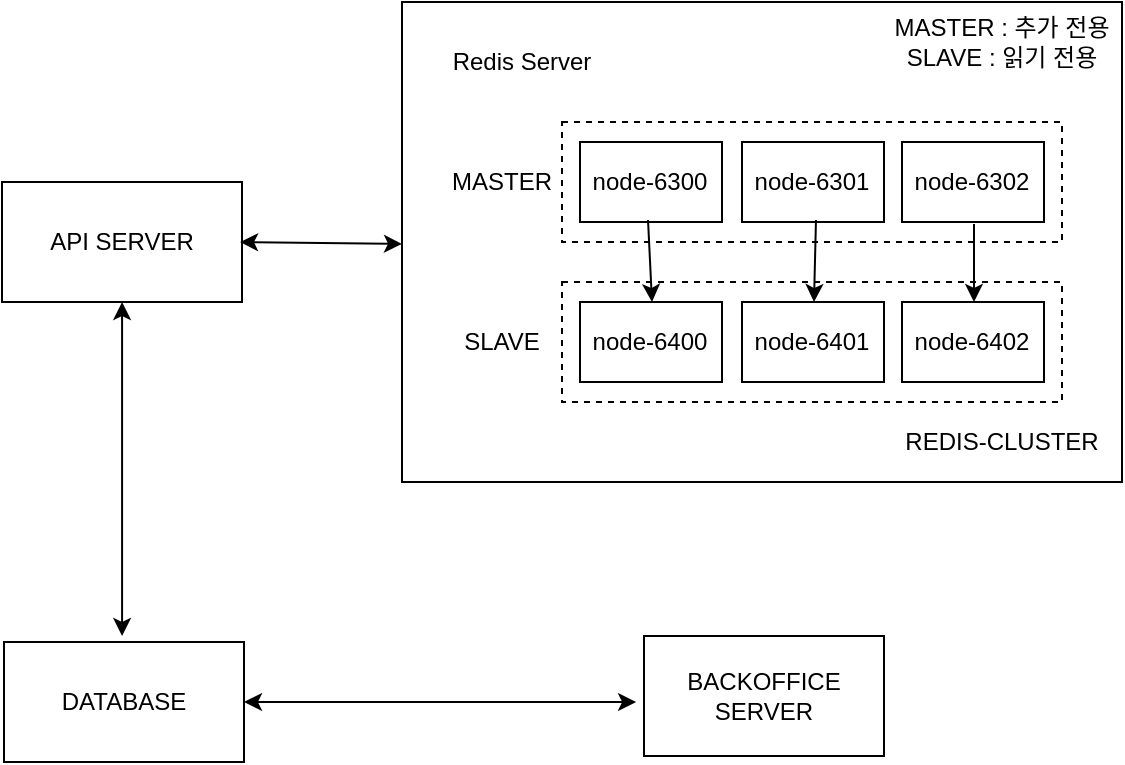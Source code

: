 <mxfile version="13.4.2" type="github">
  <diagram id="86bgMBfBINCYRn9DVZoG" name="Page-1">
    <mxGraphModel dx="1426" dy="754" grid="1" gridSize="10" guides="1" tooltips="1" connect="1" arrows="1" fold="1" page="1" pageScale="1" pageWidth="827" pageHeight="1169" math="0" shadow="0">
      <root>
        <mxCell id="0" />
        <mxCell id="1" parent="0" />
        <mxCell id="j66bdn4XvSr3jNr04f_p-7" value="" style="verticalLabelPosition=bottom;verticalAlign=top;html=1;shape=mxgraph.basic.rect;fillColor2=none;strokeWidth=1;size=20;indent=5;horizontal=1;" vertex="1" parent="1">
          <mxGeometry x="280" y="160" width="360" height="240" as="geometry" />
        </mxCell>
        <mxCell id="j66bdn4XvSr3jNr04f_p-19" value="" style="rounded=0;whiteSpace=wrap;html=1;dashed=1;" vertex="1" parent="1">
          <mxGeometry x="360" y="220" width="250" height="60" as="geometry" />
        </mxCell>
        <mxCell id="j66bdn4XvSr3jNr04f_p-36" style="edgeStyle=orthogonalEdgeStyle;rounded=0;orthogonalLoop=1;jettySize=auto;html=1;entryX=0.492;entryY=-0.05;entryDx=0;entryDy=0;entryPerimeter=0;startArrow=classic;startFill=1;" edge="1" parent="1" source="j66bdn4XvSr3jNr04f_p-1" target="j66bdn4XvSr3jNr04f_p-34">
          <mxGeometry relative="1" as="geometry" />
        </mxCell>
        <mxCell id="j66bdn4XvSr3jNr04f_p-1" value="" style="verticalLabelPosition=bottom;verticalAlign=top;html=1;shape=mxgraph.basic.rect;fillColor2=none;strokeWidth=1;size=20;indent=5;horizontal=1;" vertex="1" parent="1">
          <mxGeometry x="80" y="250" width="120" height="60" as="geometry" />
        </mxCell>
        <mxCell id="j66bdn4XvSr3jNr04f_p-4" value="API SERVER" style="text;html=1;strokeColor=none;fillColor=none;align=center;verticalAlign=middle;whiteSpace=wrap;rounded=0;" vertex="1" parent="1">
          <mxGeometry x="90" y="270" width="100" height="20" as="geometry" />
        </mxCell>
        <mxCell id="j66bdn4XvSr3jNr04f_p-8" value="Redis Server" style="text;html=1;strokeColor=none;fillColor=none;align=center;verticalAlign=middle;whiteSpace=wrap;rounded=0;" vertex="1" parent="1">
          <mxGeometry x="290" y="180" width="100" height="20" as="geometry" />
        </mxCell>
        <mxCell id="j66bdn4XvSr3jNr04f_p-10" value="MASTER" style="text;html=1;strokeColor=none;fillColor=none;align=center;verticalAlign=middle;whiteSpace=wrap;rounded=0;" vertex="1" parent="1">
          <mxGeometry x="280" y="240" width="100" height="20" as="geometry" />
        </mxCell>
        <mxCell id="j66bdn4XvSr3jNr04f_p-11" value="" style="verticalLabelPosition=bottom;verticalAlign=top;html=1;shape=mxgraph.basic.rect;fillColor2=none;strokeWidth=1;size=20;indent=5;horizontal=1;" vertex="1" parent="1">
          <mxGeometry x="369" y="230" width="71" height="40" as="geometry" />
        </mxCell>
        <mxCell id="j66bdn4XvSr3jNr04f_p-12" value="node-6300" style="text;html=1;strokeColor=none;fillColor=none;align=center;verticalAlign=middle;whiteSpace=wrap;rounded=0;" vertex="1" parent="1">
          <mxGeometry x="371" y="240" width="66" height="20" as="geometry" />
        </mxCell>
        <mxCell id="j66bdn4XvSr3jNr04f_p-15" value="" style="verticalLabelPosition=bottom;verticalAlign=top;html=1;shape=mxgraph.basic.rect;fillColor2=none;strokeWidth=1;size=20;indent=5;horizontal=1;" vertex="1" parent="1">
          <mxGeometry x="450" y="230" width="71" height="40" as="geometry" />
        </mxCell>
        <mxCell id="j66bdn4XvSr3jNr04f_p-16" value="node-6301" style="text;html=1;strokeColor=none;fillColor=none;align=center;verticalAlign=middle;whiteSpace=wrap;rounded=0;" vertex="1" parent="1">
          <mxGeometry x="452" y="240" width="66" height="20" as="geometry" />
        </mxCell>
        <mxCell id="j66bdn4XvSr3jNr04f_p-17" value="" style="verticalLabelPosition=bottom;verticalAlign=top;html=1;shape=mxgraph.basic.rect;fillColor2=none;strokeWidth=1;size=20;indent=5;horizontal=1;" vertex="1" parent="1">
          <mxGeometry x="530" y="230" width="71" height="40" as="geometry" />
        </mxCell>
        <mxCell id="j66bdn4XvSr3jNr04f_p-18" value="node-6302" style="text;html=1;strokeColor=none;fillColor=none;align=center;verticalAlign=middle;whiteSpace=wrap;rounded=0;" vertex="1" parent="1">
          <mxGeometry x="532" y="240" width="66" height="20" as="geometry" />
        </mxCell>
        <mxCell id="j66bdn4XvSr3jNr04f_p-20" value="" style="rounded=0;whiteSpace=wrap;html=1;dashed=1;" vertex="1" parent="1">
          <mxGeometry x="360" y="300" width="250" height="60" as="geometry" />
        </mxCell>
        <mxCell id="j66bdn4XvSr3jNr04f_p-21" value="SLAVE&lt;span style=&quot;color: rgba(0 , 0 , 0 , 0) ; font-family: monospace ; font-size: 0px&quot;&gt;%3CmxGraphModel%3E%3Croot%3E%3CmxCell%20id%3D%220%22%2F%3E%3CmxCell%20id%3D%221%22%20parent%3D%220%22%2F%3E%3CmxCell%20id%3D%222%22%20value%3D%22%22%20style%3D%22endArrow%3Dclassic%3Bhtml%3D1%3BexitX%3D0.521%3BexitY%3D0.975%3BexitDx%3D0%3BexitDy%3D0%3BexitPerimeter%3D0%3BentryX%3D0.507%3BentryY%3D-0.1%3BentryDx%3D0%3BentryDy%3D0%3BentryPerimeter%3D0%3B%22%20edge%3D%221%22%20parent%3D%221%22%3E%3CmxGeometry%20width%3D%2250%22%20height%3D%2250%22%20relative%3D%221%22%20as%3D%22geometry%22%3E%3CmxPoint%20x%3D%22486.991%22%20y%3D%22269%22%20as%3D%22sourcePoint%22%2F%3E%3CmxPoint%20x%3D%22485.997%22%20y%3D%22306%22%20as%3D%22targetPoint%22%2F%3E%3C%2FmxGeometry%3E%3C%2FmxCell%3E%3C%2Froot%3E%3C%2FmxGraphModel%3E&lt;/span&gt;" style="text;html=1;strokeColor=none;fillColor=none;align=center;verticalAlign=middle;whiteSpace=wrap;rounded=0;" vertex="1" parent="1">
          <mxGeometry x="280" y="320" width="100" height="20" as="geometry" />
        </mxCell>
        <mxCell id="j66bdn4XvSr3jNr04f_p-22" value="" style="verticalLabelPosition=bottom;verticalAlign=top;html=1;shape=mxgraph.basic.rect;fillColor2=none;strokeWidth=1;size=20;indent=5;horizontal=1;" vertex="1" parent="1">
          <mxGeometry x="369" y="310" width="71" height="40" as="geometry" />
        </mxCell>
        <mxCell id="j66bdn4XvSr3jNr04f_p-23" value="node-6400" style="text;html=1;strokeColor=none;fillColor=none;align=center;verticalAlign=middle;whiteSpace=wrap;rounded=0;" vertex="1" parent="1">
          <mxGeometry x="371" y="320" width="66" height="20" as="geometry" />
        </mxCell>
        <mxCell id="j66bdn4XvSr3jNr04f_p-24" value="" style="verticalLabelPosition=bottom;verticalAlign=top;html=1;shape=mxgraph.basic.rect;fillColor2=none;strokeWidth=1;size=20;indent=5;horizontal=1;" vertex="1" parent="1">
          <mxGeometry x="450" y="310" width="71" height="40" as="geometry" />
        </mxCell>
        <mxCell id="j66bdn4XvSr3jNr04f_p-25" value="node-6401" style="text;html=1;strokeColor=none;fillColor=none;align=center;verticalAlign=middle;whiteSpace=wrap;rounded=0;" vertex="1" parent="1">
          <mxGeometry x="452" y="320" width="66" height="20" as="geometry" />
        </mxCell>
        <mxCell id="j66bdn4XvSr3jNr04f_p-26" value="" style="verticalLabelPosition=bottom;verticalAlign=top;html=1;shape=mxgraph.basic.rect;fillColor2=none;strokeWidth=1;size=20;indent=5;horizontal=1;" vertex="1" parent="1">
          <mxGeometry x="530" y="310" width="71" height="40" as="geometry" />
        </mxCell>
        <mxCell id="j66bdn4XvSr3jNr04f_p-27" value="node-6402" style="text;html=1;strokeColor=none;fillColor=none;align=center;verticalAlign=middle;whiteSpace=wrap;rounded=0;" vertex="1" parent="1">
          <mxGeometry x="532" y="320" width="66" height="20" as="geometry" />
        </mxCell>
        <mxCell id="j66bdn4XvSr3jNr04f_p-28" value="" style="endArrow=classic;html=1;exitX=0.479;exitY=0.975;exitDx=0;exitDy=0;exitPerimeter=0;entryX=0.507;entryY=0;entryDx=0;entryDy=0;entryPerimeter=0;" edge="1" parent="1" source="j66bdn4XvSr3jNr04f_p-11" target="j66bdn4XvSr3jNr04f_p-22">
          <mxGeometry width="50" height="50" relative="1" as="geometry">
            <mxPoint x="390" y="410" as="sourcePoint" />
            <mxPoint x="404" y="307" as="targetPoint" />
          </mxGeometry>
        </mxCell>
        <mxCell id="j66bdn4XvSr3jNr04f_p-29" value="" style="endArrow=classic;html=1;exitX=0.521;exitY=0.975;exitDx=0;exitDy=0;exitPerimeter=0;entryX=0.507;entryY=0;entryDx=0;entryDy=0;entryPerimeter=0;" edge="1" parent="1" source="j66bdn4XvSr3jNr04f_p-15" target="j66bdn4XvSr3jNr04f_p-24">
          <mxGeometry width="50" height="50" relative="1" as="geometry">
            <mxPoint x="413.009" y="279" as="sourcePoint" />
            <mxPoint x="413.009" y="318" as="targetPoint" />
          </mxGeometry>
        </mxCell>
        <mxCell id="j66bdn4XvSr3jNr04f_p-30" value="" style="endArrow=classic;html=1;exitX=0.507;exitY=1.025;exitDx=0;exitDy=0;exitPerimeter=0;entryX=0.507;entryY=0;entryDx=0;entryDy=0;entryPerimeter=0;" edge="1" parent="1" source="j66bdn4XvSr3jNr04f_p-17" target="j66bdn4XvSr3jNr04f_p-26">
          <mxGeometry width="50" height="50" relative="1" as="geometry">
            <mxPoint x="496.991" y="279" as="sourcePoint" />
            <mxPoint x="565" y="306" as="targetPoint" />
          </mxGeometry>
        </mxCell>
        <mxCell id="j66bdn4XvSr3jNr04f_p-31" value="REDIS-CLUSTER" style="text;html=1;strokeColor=none;fillColor=none;align=center;verticalAlign=middle;whiteSpace=wrap;rounded=0;" vertex="1" parent="1">
          <mxGeometry x="520" y="370" width="120" height="20" as="geometry" />
        </mxCell>
        <mxCell id="j66bdn4XvSr3jNr04f_p-32" value="" style="endArrow=classic;startArrow=classic;html=1;exitX=0.992;exitY=0.5;exitDx=0;exitDy=0;exitPerimeter=0;entryX=0;entryY=0.504;entryDx=0;entryDy=0;entryPerimeter=0;" edge="1" parent="1" source="j66bdn4XvSr3jNr04f_p-1" target="j66bdn4XvSr3jNr04f_p-7">
          <mxGeometry width="50" height="50" relative="1" as="geometry">
            <mxPoint x="390" y="410" as="sourcePoint" />
            <mxPoint x="278" y="287" as="targetPoint" />
          </mxGeometry>
        </mxCell>
        <mxCell id="j66bdn4XvSr3jNr04f_p-33" value="MASTER : 추가 전용&lt;br&gt;SLAVE : 읽기 전용" style="text;html=1;strokeColor=none;fillColor=none;align=center;verticalAlign=middle;whiteSpace=wrap;rounded=0;dashed=1;" vertex="1" parent="1">
          <mxGeometry x="520" y="160" width="120" height="40" as="geometry" />
        </mxCell>
        <mxCell id="j66bdn4XvSr3jNr04f_p-39" style="edgeStyle=orthogonalEdgeStyle;rounded=0;orthogonalLoop=1;jettySize=auto;html=1;entryX=-0.033;entryY=0.55;entryDx=0;entryDy=0;entryPerimeter=0;startArrow=classic;startFill=1;" edge="1" parent="1" source="j66bdn4XvSr3jNr04f_p-34" target="j66bdn4XvSr3jNr04f_p-37">
          <mxGeometry relative="1" as="geometry" />
        </mxCell>
        <mxCell id="j66bdn4XvSr3jNr04f_p-34" value="" style="verticalLabelPosition=bottom;verticalAlign=top;html=1;shape=mxgraph.basic.rect;fillColor2=none;strokeWidth=1;size=20;indent=5;horizontal=1;" vertex="1" parent="1">
          <mxGeometry x="81" y="480" width="120" height="60" as="geometry" />
        </mxCell>
        <mxCell id="j66bdn4XvSr3jNr04f_p-35" value="DATABASE" style="text;html=1;strokeColor=none;fillColor=none;align=center;verticalAlign=middle;whiteSpace=wrap;rounded=0;" vertex="1" parent="1">
          <mxGeometry x="91" y="500" width="100" height="20" as="geometry" />
        </mxCell>
        <mxCell id="j66bdn4XvSr3jNr04f_p-37" value="" style="verticalLabelPosition=bottom;verticalAlign=top;html=1;shape=mxgraph.basic.rect;fillColor2=none;strokeWidth=1;size=20;indent=5;horizontal=1;" vertex="1" parent="1">
          <mxGeometry x="401" y="477" width="120" height="60" as="geometry" />
        </mxCell>
        <mxCell id="j66bdn4XvSr3jNr04f_p-38" value="BACKOFFICE&lt;br&gt;SERVER" style="text;html=1;strokeColor=none;fillColor=none;align=center;verticalAlign=middle;whiteSpace=wrap;rounded=0;" vertex="1" parent="1">
          <mxGeometry x="411" y="497" width="100" height="20" as="geometry" />
        </mxCell>
      </root>
    </mxGraphModel>
  </diagram>
</mxfile>
